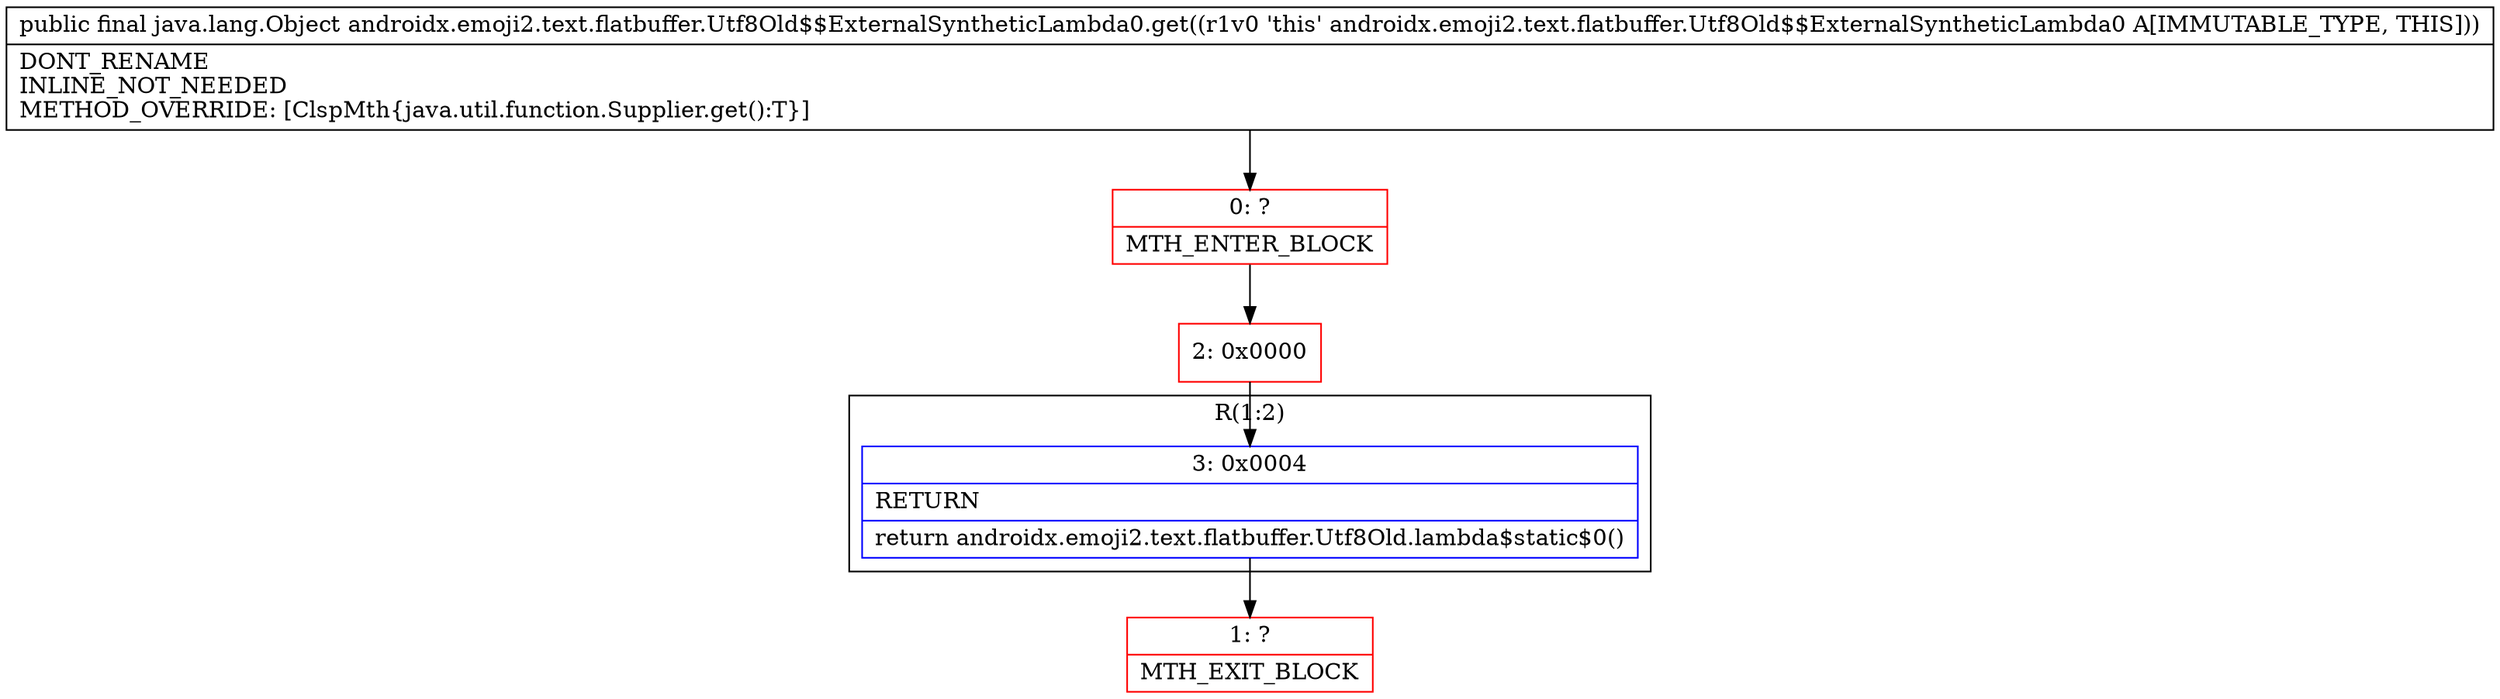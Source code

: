 digraph "CFG forandroidx.emoji2.text.flatbuffer.Utf8Old$$ExternalSyntheticLambda0.get()Ljava\/lang\/Object;" {
subgraph cluster_Region_1717700135 {
label = "R(1:2)";
node [shape=record,color=blue];
Node_3 [shape=record,label="{3\:\ 0x0004|RETURN\l|return androidx.emoji2.text.flatbuffer.Utf8Old.lambda$static$0()\l}"];
}
Node_0 [shape=record,color=red,label="{0\:\ ?|MTH_ENTER_BLOCK\l}"];
Node_2 [shape=record,color=red,label="{2\:\ 0x0000}"];
Node_1 [shape=record,color=red,label="{1\:\ ?|MTH_EXIT_BLOCK\l}"];
MethodNode[shape=record,label="{public final java.lang.Object androidx.emoji2.text.flatbuffer.Utf8Old$$ExternalSyntheticLambda0.get((r1v0 'this' androidx.emoji2.text.flatbuffer.Utf8Old$$ExternalSyntheticLambda0 A[IMMUTABLE_TYPE, THIS]))  | DONT_RENAME\lINLINE_NOT_NEEDED\lMETHOD_OVERRIDE: [ClspMth\{java.util.function.Supplier.get():T\}]\l}"];
MethodNode -> Node_0;Node_3 -> Node_1;
Node_0 -> Node_2;
Node_2 -> Node_3;
}

